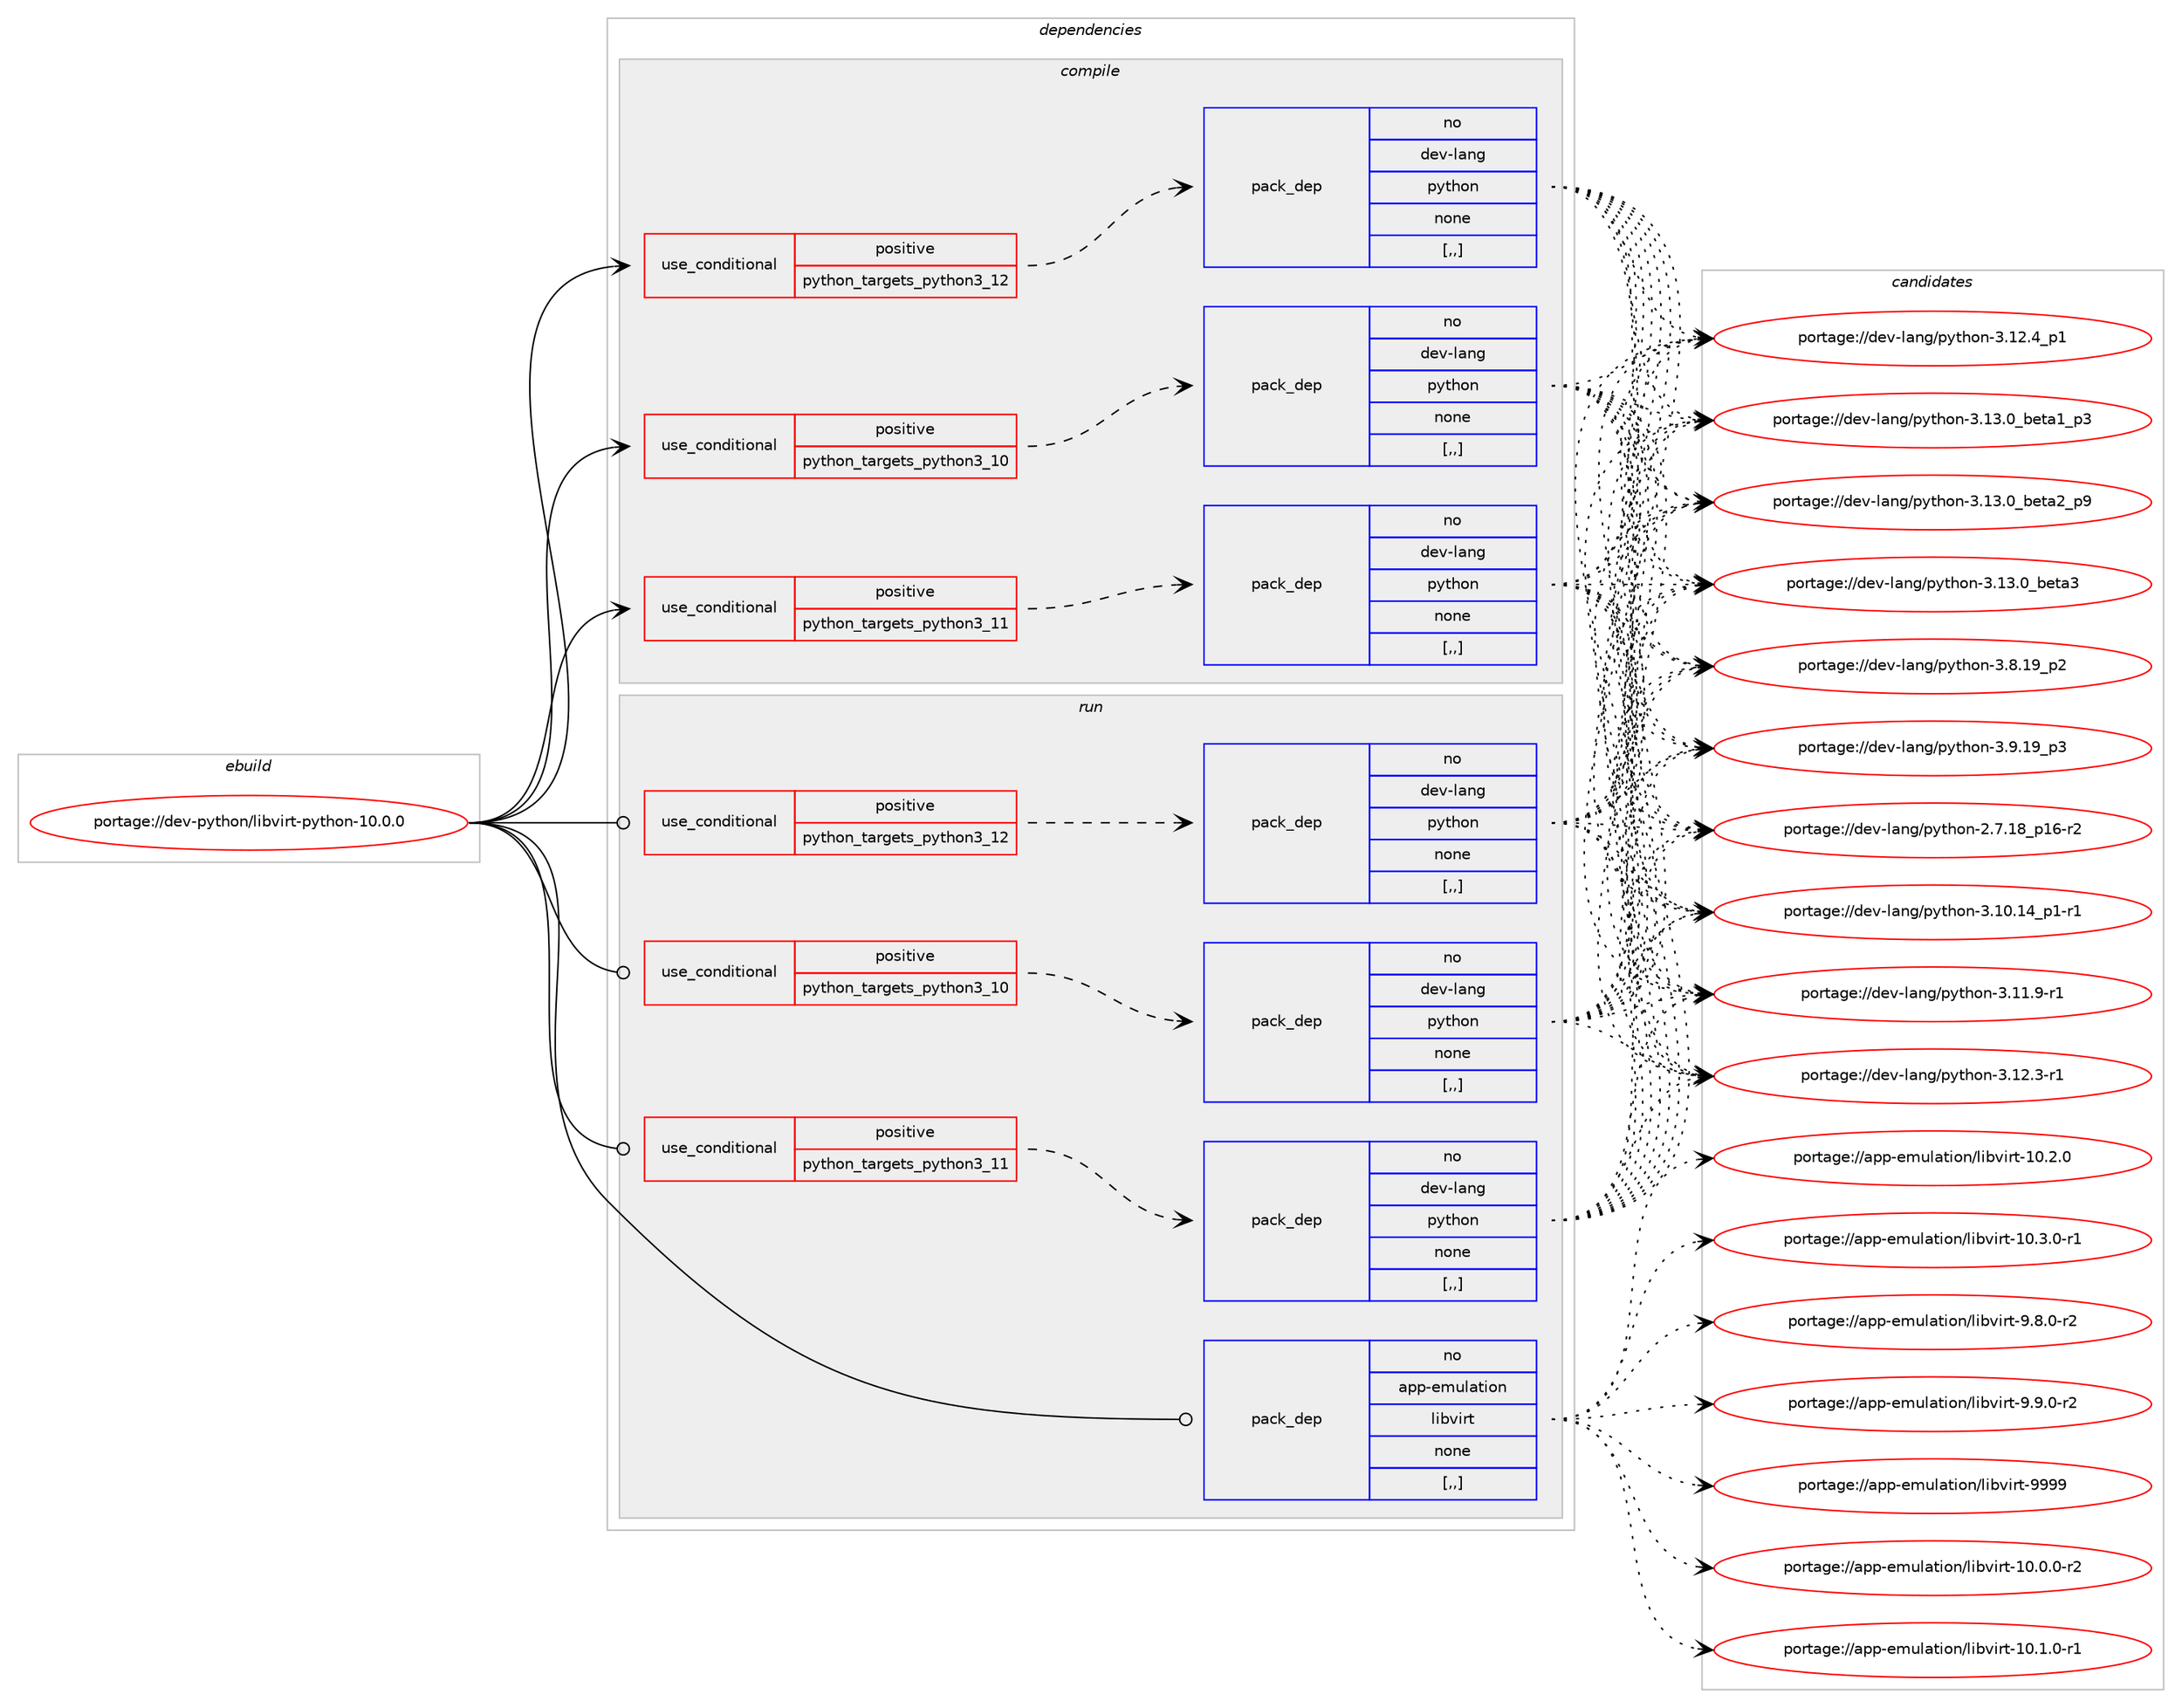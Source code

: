 digraph prolog {

# *************
# Graph options
# *************

newrank=true;
concentrate=true;
compound=true;
graph [rankdir=LR,fontname=Helvetica,fontsize=10,ranksep=1.5];#, ranksep=2.5, nodesep=0.2];
edge  [arrowhead=vee];
node  [fontname=Helvetica,fontsize=10];

# **********
# The ebuild
# **********

subgraph cluster_leftcol {
color=gray;
rank=same;
label=<<i>ebuild</i>>;
id [label="portage://dev-python/libvirt-python-10.0.0", color=red, width=4, href="../dev-python/libvirt-python-10.0.0.svg"];
}

# ****************
# The dependencies
# ****************

subgraph cluster_midcol {
color=gray;
label=<<i>dependencies</i>>;
subgraph cluster_compile {
fillcolor="#eeeeee";
style=filled;
label=<<i>compile</i>>;
subgraph cond33427 {
dependency146813 [label=<<TABLE BORDER="0" CELLBORDER="1" CELLSPACING="0" CELLPADDING="4"><TR><TD ROWSPAN="3" CELLPADDING="10">use_conditional</TD></TR><TR><TD>positive</TD></TR><TR><TD>python_targets_python3_10</TD></TR></TABLE>>, shape=none, color=red];
subgraph pack112171 {
dependency146814 [label=<<TABLE BORDER="0" CELLBORDER="1" CELLSPACING="0" CELLPADDING="4" WIDTH="220"><TR><TD ROWSPAN="6" CELLPADDING="30">pack_dep</TD></TR><TR><TD WIDTH="110">no</TD></TR><TR><TD>dev-lang</TD></TR><TR><TD>python</TD></TR><TR><TD>none</TD></TR><TR><TD>[,,]</TD></TR></TABLE>>, shape=none, color=blue];
}
dependency146813:e -> dependency146814:w [weight=20,style="dashed",arrowhead="vee"];
}
id:e -> dependency146813:w [weight=20,style="solid",arrowhead="vee"];
subgraph cond33428 {
dependency146815 [label=<<TABLE BORDER="0" CELLBORDER="1" CELLSPACING="0" CELLPADDING="4"><TR><TD ROWSPAN="3" CELLPADDING="10">use_conditional</TD></TR><TR><TD>positive</TD></TR><TR><TD>python_targets_python3_11</TD></TR></TABLE>>, shape=none, color=red];
subgraph pack112172 {
dependency146816 [label=<<TABLE BORDER="0" CELLBORDER="1" CELLSPACING="0" CELLPADDING="4" WIDTH="220"><TR><TD ROWSPAN="6" CELLPADDING="30">pack_dep</TD></TR><TR><TD WIDTH="110">no</TD></TR><TR><TD>dev-lang</TD></TR><TR><TD>python</TD></TR><TR><TD>none</TD></TR><TR><TD>[,,]</TD></TR></TABLE>>, shape=none, color=blue];
}
dependency146815:e -> dependency146816:w [weight=20,style="dashed",arrowhead="vee"];
}
id:e -> dependency146815:w [weight=20,style="solid",arrowhead="vee"];
subgraph cond33429 {
dependency146817 [label=<<TABLE BORDER="0" CELLBORDER="1" CELLSPACING="0" CELLPADDING="4"><TR><TD ROWSPAN="3" CELLPADDING="10">use_conditional</TD></TR><TR><TD>positive</TD></TR><TR><TD>python_targets_python3_12</TD></TR></TABLE>>, shape=none, color=red];
subgraph pack112173 {
dependency146818 [label=<<TABLE BORDER="0" CELLBORDER="1" CELLSPACING="0" CELLPADDING="4" WIDTH="220"><TR><TD ROWSPAN="6" CELLPADDING="30">pack_dep</TD></TR><TR><TD WIDTH="110">no</TD></TR><TR><TD>dev-lang</TD></TR><TR><TD>python</TD></TR><TR><TD>none</TD></TR><TR><TD>[,,]</TD></TR></TABLE>>, shape=none, color=blue];
}
dependency146817:e -> dependency146818:w [weight=20,style="dashed",arrowhead="vee"];
}
id:e -> dependency146817:w [weight=20,style="solid",arrowhead="vee"];
}
subgraph cluster_compileandrun {
fillcolor="#eeeeee";
style=filled;
label=<<i>compile and run</i>>;
}
subgraph cluster_run {
fillcolor="#eeeeee";
style=filled;
label=<<i>run</i>>;
subgraph cond33430 {
dependency146819 [label=<<TABLE BORDER="0" CELLBORDER="1" CELLSPACING="0" CELLPADDING="4"><TR><TD ROWSPAN="3" CELLPADDING="10">use_conditional</TD></TR><TR><TD>positive</TD></TR><TR><TD>python_targets_python3_10</TD></TR></TABLE>>, shape=none, color=red];
subgraph pack112174 {
dependency146820 [label=<<TABLE BORDER="0" CELLBORDER="1" CELLSPACING="0" CELLPADDING="4" WIDTH="220"><TR><TD ROWSPAN="6" CELLPADDING="30">pack_dep</TD></TR><TR><TD WIDTH="110">no</TD></TR><TR><TD>dev-lang</TD></TR><TR><TD>python</TD></TR><TR><TD>none</TD></TR><TR><TD>[,,]</TD></TR></TABLE>>, shape=none, color=blue];
}
dependency146819:e -> dependency146820:w [weight=20,style="dashed",arrowhead="vee"];
}
id:e -> dependency146819:w [weight=20,style="solid",arrowhead="odot"];
subgraph cond33431 {
dependency146821 [label=<<TABLE BORDER="0" CELLBORDER="1" CELLSPACING="0" CELLPADDING="4"><TR><TD ROWSPAN="3" CELLPADDING="10">use_conditional</TD></TR><TR><TD>positive</TD></TR><TR><TD>python_targets_python3_11</TD></TR></TABLE>>, shape=none, color=red];
subgraph pack112175 {
dependency146822 [label=<<TABLE BORDER="0" CELLBORDER="1" CELLSPACING="0" CELLPADDING="4" WIDTH="220"><TR><TD ROWSPAN="6" CELLPADDING="30">pack_dep</TD></TR><TR><TD WIDTH="110">no</TD></TR><TR><TD>dev-lang</TD></TR><TR><TD>python</TD></TR><TR><TD>none</TD></TR><TR><TD>[,,]</TD></TR></TABLE>>, shape=none, color=blue];
}
dependency146821:e -> dependency146822:w [weight=20,style="dashed",arrowhead="vee"];
}
id:e -> dependency146821:w [weight=20,style="solid",arrowhead="odot"];
subgraph cond33432 {
dependency146823 [label=<<TABLE BORDER="0" CELLBORDER="1" CELLSPACING="0" CELLPADDING="4"><TR><TD ROWSPAN="3" CELLPADDING="10">use_conditional</TD></TR><TR><TD>positive</TD></TR><TR><TD>python_targets_python3_12</TD></TR></TABLE>>, shape=none, color=red];
subgraph pack112176 {
dependency146824 [label=<<TABLE BORDER="0" CELLBORDER="1" CELLSPACING="0" CELLPADDING="4" WIDTH="220"><TR><TD ROWSPAN="6" CELLPADDING="30">pack_dep</TD></TR><TR><TD WIDTH="110">no</TD></TR><TR><TD>dev-lang</TD></TR><TR><TD>python</TD></TR><TR><TD>none</TD></TR><TR><TD>[,,]</TD></TR></TABLE>>, shape=none, color=blue];
}
dependency146823:e -> dependency146824:w [weight=20,style="dashed",arrowhead="vee"];
}
id:e -> dependency146823:w [weight=20,style="solid",arrowhead="odot"];
subgraph pack112177 {
dependency146825 [label=<<TABLE BORDER="0" CELLBORDER="1" CELLSPACING="0" CELLPADDING="4" WIDTH="220"><TR><TD ROWSPAN="6" CELLPADDING="30">pack_dep</TD></TR><TR><TD WIDTH="110">no</TD></TR><TR><TD>app-emulation</TD></TR><TR><TD>libvirt</TD></TR><TR><TD>none</TD></TR><TR><TD>[,,]</TD></TR></TABLE>>, shape=none, color=blue];
}
id:e -> dependency146825:w [weight=20,style="solid",arrowhead="odot"];
}
}

# **************
# The candidates
# **************

subgraph cluster_choices {
rank=same;
color=gray;
label=<<i>candidates</i>>;

subgraph choice112171 {
color=black;
nodesep=1;
choice100101118451089711010347112121116104111110455046554649569511249544511450 [label="portage://dev-lang/python-2.7.18_p16-r2", color=red, width=4,href="../dev-lang/python-2.7.18_p16-r2.svg"];
choice100101118451089711010347112121116104111110455146494846495295112494511449 [label="portage://dev-lang/python-3.10.14_p1-r1", color=red, width=4,href="../dev-lang/python-3.10.14_p1-r1.svg"];
choice100101118451089711010347112121116104111110455146494946574511449 [label="portage://dev-lang/python-3.11.9-r1", color=red, width=4,href="../dev-lang/python-3.11.9-r1.svg"];
choice100101118451089711010347112121116104111110455146495046514511449 [label="portage://dev-lang/python-3.12.3-r1", color=red, width=4,href="../dev-lang/python-3.12.3-r1.svg"];
choice100101118451089711010347112121116104111110455146495046529511249 [label="portage://dev-lang/python-3.12.4_p1", color=red, width=4,href="../dev-lang/python-3.12.4_p1.svg"];
choice10010111845108971101034711212111610411111045514649514648959810111697499511251 [label="portage://dev-lang/python-3.13.0_beta1_p3", color=red, width=4,href="../dev-lang/python-3.13.0_beta1_p3.svg"];
choice10010111845108971101034711212111610411111045514649514648959810111697509511257 [label="portage://dev-lang/python-3.13.0_beta2_p9", color=red, width=4,href="../dev-lang/python-3.13.0_beta2_p9.svg"];
choice1001011184510897110103471121211161041111104551464951464895981011169751 [label="portage://dev-lang/python-3.13.0_beta3", color=red, width=4,href="../dev-lang/python-3.13.0_beta3.svg"];
choice100101118451089711010347112121116104111110455146564649579511250 [label="portage://dev-lang/python-3.8.19_p2", color=red, width=4,href="../dev-lang/python-3.8.19_p2.svg"];
choice100101118451089711010347112121116104111110455146574649579511251 [label="portage://dev-lang/python-3.9.19_p3", color=red, width=4,href="../dev-lang/python-3.9.19_p3.svg"];
dependency146814:e -> choice100101118451089711010347112121116104111110455046554649569511249544511450:w [style=dotted,weight="100"];
dependency146814:e -> choice100101118451089711010347112121116104111110455146494846495295112494511449:w [style=dotted,weight="100"];
dependency146814:e -> choice100101118451089711010347112121116104111110455146494946574511449:w [style=dotted,weight="100"];
dependency146814:e -> choice100101118451089711010347112121116104111110455146495046514511449:w [style=dotted,weight="100"];
dependency146814:e -> choice100101118451089711010347112121116104111110455146495046529511249:w [style=dotted,weight="100"];
dependency146814:e -> choice10010111845108971101034711212111610411111045514649514648959810111697499511251:w [style=dotted,weight="100"];
dependency146814:e -> choice10010111845108971101034711212111610411111045514649514648959810111697509511257:w [style=dotted,weight="100"];
dependency146814:e -> choice1001011184510897110103471121211161041111104551464951464895981011169751:w [style=dotted,weight="100"];
dependency146814:e -> choice100101118451089711010347112121116104111110455146564649579511250:w [style=dotted,weight="100"];
dependency146814:e -> choice100101118451089711010347112121116104111110455146574649579511251:w [style=dotted,weight="100"];
}
subgraph choice112172 {
color=black;
nodesep=1;
choice100101118451089711010347112121116104111110455046554649569511249544511450 [label="portage://dev-lang/python-2.7.18_p16-r2", color=red, width=4,href="../dev-lang/python-2.7.18_p16-r2.svg"];
choice100101118451089711010347112121116104111110455146494846495295112494511449 [label="portage://dev-lang/python-3.10.14_p1-r1", color=red, width=4,href="../dev-lang/python-3.10.14_p1-r1.svg"];
choice100101118451089711010347112121116104111110455146494946574511449 [label="portage://dev-lang/python-3.11.9-r1", color=red, width=4,href="../dev-lang/python-3.11.9-r1.svg"];
choice100101118451089711010347112121116104111110455146495046514511449 [label="portage://dev-lang/python-3.12.3-r1", color=red, width=4,href="../dev-lang/python-3.12.3-r1.svg"];
choice100101118451089711010347112121116104111110455146495046529511249 [label="portage://dev-lang/python-3.12.4_p1", color=red, width=4,href="../dev-lang/python-3.12.4_p1.svg"];
choice10010111845108971101034711212111610411111045514649514648959810111697499511251 [label="portage://dev-lang/python-3.13.0_beta1_p3", color=red, width=4,href="../dev-lang/python-3.13.0_beta1_p3.svg"];
choice10010111845108971101034711212111610411111045514649514648959810111697509511257 [label="portage://dev-lang/python-3.13.0_beta2_p9", color=red, width=4,href="../dev-lang/python-3.13.0_beta2_p9.svg"];
choice1001011184510897110103471121211161041111104551464951464895981011169751 [label="portage://dev-lang/python-3.13.0_beta3", color=red, width=4,href="../dev-lang/python-3.13.0_beta3.svg"];
choice100101118451089711010347112121116104111110455146564649579511250 [label="portage://dev-lang/python-3.8.19_p2", color=red, width=4,href="../dev-lang/python-3.8.19_p2.svg"];
choice100101118451089711010347112121116104111110455146574649579511251 [label="portage://dev-lang/python-3.9.19_p3", color=red, width=4,href="../dev-lang/python-3.9.19_p3.svg"];
dependency146816:e -> choice100101118451089711010347112121116104111110455046554649569511249544511450:w [style=dotted,weight="100"];
dependency146816:e -> choice100101118451089711010347112121116104111110455146494846495295112494511449:w [style=dotted,weight="100"];
dependency146816:e -> choice100101118451089711010347112121116104111110455146494946574511449:w [style=dotted,weight="100"];
dependency146816:e -> choice100101118451089711010347112121116104111110455146495046514511449:w [style=dotted,weight="100"];
dependency146816:e -> choice100101118451089711010347112121116104111110455146495046529511249:w [style=dotted,weight="100"];
dependency146816:e -> choice10010111845108971101034711212111610411111045514649514648959810111697499511251:w [style=dotted,weight="100"];
dependency146816:e -> choice10010111845108971101034711212111610411111045514649514648959810111697509511257:w [style=dotted,weight="100"];
dependency146816:e -> choice1001011184510897110103471121211161041111104551464951464895981011169751:w [style=dotted,weight="100"];
dependency146816:e -> choice100101118451089711010347112121116104111110455146564649579511250:w [style=dotted,weight="100"];
dependency146816:e -> choice100101118451089711010347112121116104111110455146574649579511251:w [style=dotted,weight="100"];
}
subgraph choice112173 {
color=black;
nodesep=1;
choice100101118451089711010347112121116104111110455046554649569511249544511450 [label="portage://dev-lang/python-2.7.18_p16-r2", color=red, width=4,href="../dev-lang/python-2.7.18_p16-r2.svg"];
choice100101118451089711010347112121116104111110455146494846495295112494511449 [label="portage://dev-lang/python-3.10.14_p1-r1", color=red, width=4,href="../dev-lang/python-3.10.14_p1-r1.svg"];
choice100101118451089711010347112121116104111110455146494946574511449 [label="portage://dev-lang/python-3.11.9-r1", color=red, width=4,href="../dev-lang/python-3.11.9-r1.svg"];
choice100101118451089711010347112121116104111110455146495046514511449 [label="portage://dev-lang/python-3.12.3-r1", color=red, width=4,href="../dev-lang/python-3.12.3-r1.svg"];
choice100101118451089711010347112121116104111110455146495046529511249 [label="portage://dev-lang/python-3.12.4_p1", color=red, width=4,href="../dev-lang/python-3.12.4_p1.svg"];
choice10010111845108971101034711212111610411111045514649514648959810111697499511251 [label="portage://dev-lang/python-3.13.0_beta1_p3", color=red, width=4,href="../dev-lang/python-3.13.0_beta1_p3.svg"];
choice10010111845108971101034711212111610411111045514649514648959810111697509511257 [label="portage://dev-lang/python-3.13.0_beta2_p9", color=red, width=4,href="../dev-lang/python-3.13.0_beta2_p9.svg"];
choice1001011184510897110103471121211161041111104551464951464895981011169751 [label="portage://dev-lang/python-3.13.0_beta3", color=red, width=4,href="../dev-lang/python-3.13.0_beta3.svg"];
choice100101118451089711010347112121116104111110455146564649579511250 [label="portage://dev-lang/python-3.8.19_p2", color=red, width=4,href="../dev-lang/python-3.8.19_p2.svg"];
choice100101118451089711010347112121116104111110455146574649579511251 [label="portage://dev-lang/python-3.9.19_p3", color=red, width=4,href="../dev-lang/python-3.9.19_p3.svg"];
dependency146818:e -> choice100101118451089711010347112121116104111110455046554649569511249544511450:w [style=dotted,weight="100"];
dependency146818:e -> choice100101118451089711010347112121116104111110455146494846495295112494511449:w [style=dotted,weight="100"];
dependency146818:e -> choice100101118451089711010347112121116104111110455146494946574511449:w [style=dotted,weight="100"];
dependency146818:e -> choice100101118451089711010347112121116104111110455146495046514511449:w [style=dotted,weight="100"];
dependency146818:e -> choice100101118451089711010347112121116104111110455146495046529511249:w [style=dotted,weight="100"];
dependency146818:e -> choice10010111845108971101034711212111610411111045514649514648959810111697499511251:w [style=dotted,weight="100"];
dependency146818:e -> choice10010111845108971101034711212111610411111045514649514648959810111697509511257:w [style=dotted,weight="100"];
dependency146818:e -> choice1001011184510897110103471121211161041111104551464951464895981011169751:w [style=dotted,weight="100"];
dependency146818:e -> choice100101118451089711010347112121116104111110455146564649579511250:w [style=dotted,weight="100"];
dependency146818:e -> choice100101118451089711010347112121116104111110455146574649579511251:w [style=dotted,weight="100"];
}
subgraph choice112174 {
color=black;
nodesep=1;
choice100101118451089711010347112121116104111110455046554649569511249544511450 [label="portage://dev-lang/python-2.7.18_p16-r2", color=red, width=4,href="../dev-lang/python-2.7.18_p16-r2.svg"];
choice100101118451089711010347112121116104111110455146494846495295112494511449 [label="portage://dev-lang/python-3.10.14_p1-r1", color=red, width=4,href="../dev-lang/python-3.10.14_p1-r1.svg"];
choice100101118451089711010347112121116104111110455146494946574511449 [label="portage://dev-lang/python-3.11.9-r1", color=red, width=4,href="../dev-lang/python-3.11.9-r1.svg"];
choice100101118451089711010347112121116104111110455146495046514511449 [label="portage://dev-lang/python-3.12.3-r1", color=red, width=4,href="../dev-lang/python-3.12.3-r1.svg"];
choice100101118451089711010347112121116104111110455146495046529511249 [label="portage://dev-lang/python-3.12.4_p1", color=red, width=4,href="../dev-lang/python-3.12.4_p1.svg"];
choice10010111845108971101034711212111610411111045514649514648959810111697499511251 [label="portage://dev-lang/python-3.13.0_beta1_p3", color=red, width=4,href="../dev-lang/python-3.13.0_beta1_p3.svg"];
choice10010111845108971101034711212111610411111045514649514648959810111697509511257 [label="portage://dev-lang/python-3.13.0_beta2_p9", color=red, width=4,href="../dev-lang/python-3.13.0_beta2_p9.svg"];
choice1001011184510897110103471121211161041111104551464951464895981011169751 [label="portage://dev-lang/python-3.13.0_beta3", color=red, width=4,href="../dev-lang/python-3.13.0_beta3.svg"];
choice100101118451089711010347112121116104111110455146564649579511250 [label="portage://dev-lang/python-3.8.19_p2", color=red, width=4,href="../dev-lang/python-3.8.19_p2.svg"];
choice100101118451089711010347112121116104111110455146574649579511251 [label="portage://dev-lang/python-3.9.19_p3", color=red, width=4,href="../dev-lang/python-3.9.19_p3.svg"];
dependency146820:e -> choice100101118451089711010347112121116104111110455046554649569511249544511450:w [style=dotted,weight="100"];
dependency146820:e -> choice100101118451089711010347112121116104111110455146494846495295112494511449:w [style=dotted,weight="100"];
dependency146820:e -> choice100101118451089711010347112121116104111110455146494946574511449:w [style=dotted,weight="100"];
dependency146820:e -> choice100101118451089711010347112121116104111110455146495046514511449:w [style=dotted,weight="100"];
dependency146820:e -> choice100101118451089711010347112121116104111110455146495046529511249:w [style=dotted,weight="100"];
dependency146820:e -> choice10010111845108971101034711212111610411111045514649514648959810111697499511251:w [style=dotted,weight="100"];
dependency146820:e -> choice10010111845108971101034711212111610411111045514649514648959810111697509511257:w [style=dotted,weight="100"];
dependency146820:e -> choice1001011184510897110103471121211161041111104551464951464895981011169751:w [style=dotted,weight="100"];
dependency146820:e -> choice100101118451089711010347112121116104111110455146564649579511250:w [style=dotted,weight="100"];
dependency146820:e -> choice100101118451089711010347112121116104111110455146574649579511251:w [style=dotted,weight="100"];
}
subgraph choice112175 {
color=black;
nodesep=1;
choice100101118451089711010347112121116104111110455046554649569511249544511450 [label="portage://dev-lang/python-2.7.18_p16-r2", color=red, width=4,href="../dev-lang/python-2.7.18_p16-r2.svg"];
choice100101118451089711010347112121116104111110455146494846495295112494511449 [label="portage://dev-lang/python-3.10.14_p1-r1", color=red, width=4,href="../dev-lang/python-3.10.14_p1-r1.svg"];
choice100101118451089711010347112121116104111110455146494946574511449 [label="portage://dev-lang/python-3.11.9-r1", color=red, width=4,href="../dev-lang/python-3.11.9-r1.svg"];
choice100101118451089711010347112121116104111110455146495046514511449 [label="portage://dev-lang/python-3.12.3-r1", color=red, width=4,href="../dev-lang/python-3.12.3-r1.svg"];
choice100101118451089711010347112121116104111110455146495046529511249 [label="portage://dev-lang/python-3.12.4_p1", color=red, width=4,href="../dev-lang/python-3.12.4_p1.svg"];
choice10010111845108971101034711212111610411111045514649514648959810111697499511251 [label="portage://dev-lang/python-3.13.0_beta1_p3", color=red, width=4,href="../dev-lang/python-3.13.0_beta1_p3.svg"];
choice10010111845108971101034711212111610411111045514649514648959810111697509511257 [label="portage://dev-lang/python-3.13.0_beta2_p9", color=red, width=4,href="../dev-lang/python-3.13.0_beta2_p9.svg"];
choice1001011184510897110103471121211161041111104551464951464895981011169751 [label="portage://dev-lang/python-3.13.0_beta3", color=red, width=4,href="../dev-lang/python-3.13.0_beta3.svg"];
choice100101118451089711010347112121116104111110455146564649579511250 [label="portage://dev-lang/python-3.8.19_p2", color=red, width=4,href="../dev-lang/python-3.8.19_p2.svg"];
choice100101118451089711010347112121116104111110455146574649579511251 [label="portage://dev-lang/python-3.9.19_p3", color=red, width=4,href="../dev-lang/python-3.9.19_p3.svg"];
dependency146822:e -> choice100101118451089711010347112121116104111110455046554649569511249544511450:w [style=dotted,weight="100"];
dependency146822:e -> choice100101118451089711010347112121116104111110455146494846495295112494511449:w [style=dotted,weight="100"];
dependency146822:e -> choice100101118451089711010347112121116104111110455146494946574511449:w [style=dotted,weight="100"];
dependency146822:e -> choice100101118451089711010347112121116104111110455146495046514511449:w [style=dotted,weight="100"];
dependency146822:e -> choice100101118451089711010347112121116104111110455146495046529511249:w [style=dotted,weight="100"];
dependency146822:e -> choice10010111845108971101034711212111610411111045514649514648959810111697499511251:w [style=dotted,weight="100"];
dependency146822:e -> choice10010111845108971101034711212111610411111045514649514648959810111697509511257:w [style=dotted,weight="100"];
dependency146822:e -> choice1001011184510897110103471121211161041111104551464951464895981011169751:w [style=dotted,weight="100"];
dependency146822:e -> choice100101118451089711010347112121116104111110455146564649579511250:w [style=dotted,weight="100"];
dependency146822:e -> choice100101118451089711010347112121116104111110455146574649579511251:w [style=dotted,weight="100"];
}
subgraph choice112176 {
color=black;
nodesep=1;
choice100101118451089711010347112121116104111110455046554649569511249544511450 [label="portage://dev-lang/python-2.7.18_p16-r2", color=red, width=4,href="../dev-lang/python-2.7.18_p16-r2.svg"];
choice100101118451089711010347112121116104111110455146494846495295112494511449 [label="portage://dev-lang/python-3.10.14_p1-r1", color=red, width=4,href="../dev-lang/python-3.10.14_p1-r1.svg"];
choice100101118451089711010347112121116104111110455146494946574511449 [label="portage://dev-lang/python-3.11.9-r1", color=red, width=4,href="../dev-lang/python-3.11.9-r1.svg"];
choice100101118451089711010347112121116104111110455146495046514511449 [label="portage://dev-lang/python-3.12.3-r1", color=red, width=4,href="../dev-lang/python-3.12.3-r1.svg"];
choice100101118451089711010347112121116104111110455146495046529511249 [label="portage://dev-lang/python-3.12.4_p1", color=red, width=4,href="../dev-lang/python-3.12.4_p1.svg"];
choice10010111845108971101034711212111610411111045514649514648959810111697499511251 [label="portage://dev-lang/python-3.13.0_beta1_p3", color=red, width=4,href="../dev-lang/python-3.13.0_beta1_p3.svg"];
choice10010111845108971101034711212111610411111045514649514648959810111697509511257 [label="portage://dev-lang/python-3.13.0_beta2_p9", color=red, width=4,href="../dev-lang/python-3.13.0_beta2_p9.svg"];
choice1001011184510897110103471121211161041111104551464951464895981011169751 [label="portage://dev-lang/python-3.13.0_beta3", color=red, width=4,href="../dev-lang/python-3.13.0_beta3.svg"];
choice100101118451089711010347112121116104111110455146564649579511250 [label="portage://dev-lang/python-3.8.19_p2", color=red, width=4,href="../dev-lang/python-3.8.19_p2.svg"];
choice100101118451089711010347112121116104111110455146574649579511251 [label="portage://dev-lang/python-3.9.19_p3", color=red, width=4,href="../dev-lang/python-3.9.19_p3.svg"];
dependency146824:e -> choice100101118451089711010347112121116104111110455046554649569511249544511450:w [style=dotted,weight="100"];
dependency146824:e -> choice100101118451089711010347112121116104111110455146494846495295112494511449:w [style=dotted,weight="100"];
dependency146824:e -> choice100101118451089711010347112121116104111110455146494946574511449:w [style=dotted,weight="100"];
dependency146824:e -> choice100101118451089711010347112121116104111110455146495046514511449:w [style=dotted,weight="100"];
dependency146824:e -> choice100101118451089711010347112121116104111110455146495046529511249:w [style=dotted,weight="100"];
dependency146824:e -> choice10010111845108971101034711212111610411111045514649514648959810111697499511251:w [style=dotted,weight="100"];
dependency146824:e -> choice10010111845108971101034711212111610411111045514649514648959810111697509511257:w [style=dotted,weight="100"];
dependency146824:e -> choice1001011184510897110103471121211161041111104551464951464895981011169751:w [style=dotted,weight="100"];
dependency146824:e -> choice100101118451089711010347112121116104111110455146564649579511250:w [style=dotted,weight="100"];
dependency146824:e -> choice100101118451089711010347112121116104111110455146574649579511251:w [style=dotted,weight="100"];
}
subgraph choice112177 {
color=black;
nodesep=1;
choice9711211245101109117108971161051111104710810598118105114116454948464846484511450 [label="portage://app-emulation/libvirt-10.0.0-r2", color=red, width=4,href="../app-emulation/libvirt-10.0.0-r2.svg"];
choice9711211245101109117108971161051111104710810598118105114116454948464946484511449 [label="portage://app-emulation/libvirt-10.1.0-r1", color=red, width=4,href="../app-emulation/libvirt-10.1.0-r1.svg"];
choice971121124510110911710897116105111110471081059811810511411645494846504648 [label="portage://app-emulation/libvirt-10.2.0", color=red, width=4,href="../app-emulation/libvirt-10.2.0.svg"];
choice9711211245101109117108971161051111104710810598118105114116454948465146484511449 [label="portage://app-emulation/libvirt-10.3.0-r1", color=red, width=4,href="../app-emulation/libvirt-10.3.0-r1.svg"];
choice97112112451011091171089711610511111047108105981181051141164557465646484511450 [label="portage://app-emulation/libvirt-9.8.0-r2", color=red, width=4,href="../app-emulation/libvirt-9.8.0-r2.svg"];
choice97112112451011091171089711610511111047108105981181051141164557465746484511450 [label="portage://app-emulation/libvirt-9.9.0-r2", color=red, width=4,href="../app-emulation/libvirt-9.9.0-r2.svg"];
choice97112112451011091171089711610511111047108105981181051141164557575757 [label="portage://app-emulation/libvirt-9999", color=red, width=4,href="../app-emulation/libvirt-9999.svg"];
dependency146825:e -> choice9711211245101109117108971161051111104710810598118105114116454948464846484511450:w [style=dotted,weight="100"];
dependency146825:e -> choice9711211245101109117108971161051111104710810598118105114116454948464946484511449:w [style=dotted,weight="100"];
dependency146825:e -> choice971121124510110911710897116105111110471081059811810511411645494846504648:w [style=dotted,weight="100"];
dependency146825:e -> choice9711211245101109117108971161051111104710810598118105114116454948465146484511449:w [style=dotted,weight="100"];
dependency146825:e -> choice97112112451011091171089711610511111047108105981181051141164557465646484511450:w [style=dotted,weight="100"];
dependency146825:e -> choice97112112451011091171089711610511111047108105981181051141164557465746484511450:w [style=dotted,weight="100"];
dependency146825:e -> choice97112112451011091171089711610511111047108105981181051141164557575757:w [style=dotted,weight="100"];
}
}

}

